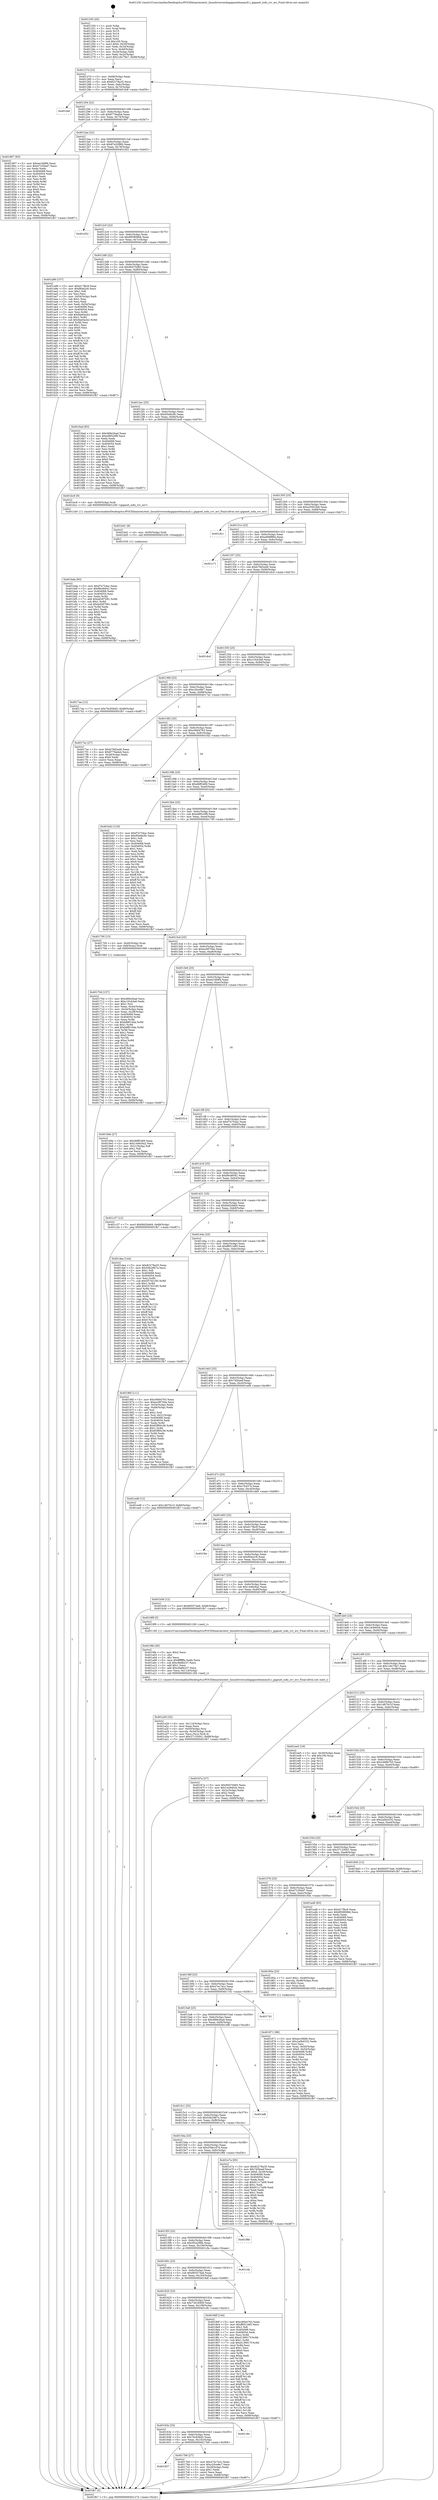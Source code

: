 digraph "0x401250" {
  label = "0x401250 (/mnt/c/Users/mathe/Desktop/tcc/POCII/binaries/extr_linuxdriversisdngigasetdummyll.c_gigaset_isdn_rcv_err_Final-ollvm.out::main(0))"
  labelloc = "t"
  node[shape=record]

  Entry [label="",width=0.3,height=0.3,shape=circle,fillcolor=black,style=filled]
  "0x40127d" [label="{
     0x40127d [23]\l
     | [instrs]\l
     &nbsp;&nbsp;0x40127d \<+3\>: mov -0x68(%rbp),%eax\l
     &nbsp;&nbsp;0x401280 \<+2\>: mov %eax,%ecx\l
     &nbsp;&nbsp;0x401282 \<+6\>: sub $0x82278a35,%ecx\l
     &nbsp;&nbsp;0x401288 \<+3\>: mov %eax,-0x6c(%rbp)\l
     &nbsp;&nbsp;0x40128b \<+3\>: mov %ecx,-0x70(%rbp)\l
     &nbsp;&nbsp;0x40128e \<+6\>: je 0000000000401fa9 \<main+0xd59\>\l
  }"]
  "0x401fa9" [label="{
     0x401fa9\l
  }", style=dashed]
  "0x401294" [label="{
     0x401294 [22]\l
     | [instrs]\l
     &nbsp;&nbsp;0x401294 \<+5\>: jmp 0000000000401299 \<main+0x49\>\l
     &nbsp;&nbsp;0x401299 \<+3\>: mov -0x6c(%rbp),%eax\l
     &nbsp;&nbsp;0x40129c \<+5\>: sub $0x8776ada4,%eax\l
     &nbsp;&nbsp;0x4012a1 \<+3\>: mov %eax,-0x74(%rbp)\l
     &nbsp;&nbsp;0x4012a4 \<+6\>: je 0000000000401807 \<main+0x5b7\>\l
  }"]
  Exit [label="",width=0.3,height=0.3,shape=circle,fillcolor=black,style=filled,peripheries=2]
  "0x401807" [label="{
     0x401807 [83]\l
     | [instrs]\l
     &nbsp;&nbsp;0x401807 \<+5\>: mov $0xee16fdf4,%eax\l
     &nbsp;&nbsp;0x40180c \<+5\>: mov $0x47230ad7,%ecx\l
     &nbsp;&nbsp;0x401811 \<+2\>: xor %edx,%edx\l
     &nbsp;&nbsp;0x401813 \<+7\>: mov 0x404068,%esi\l
     &nbsp;&nbsp;0x40181a \<+7\>: mov 0x404054,%edi\l
     &nbsp;&nbsp;0x401821 \<+3\>: sub $0x1,%edx\l
     &nbsp;&nbsp;0x401824 \<+3\>: mov %esi,%r8d\l
     &nbsp;&nbsp;0x401827 \<+3\>: add %edx,%r8d\l
     &nbsp;&nbsp;0x40182a \<+4\>: imul %r8d,%esi\l
     &nbsp;&nbsp;0x40182e \<+3\>: and $0x1,%esi\l
     &nbsp;&nbsp;0x401831 \<+3\>: cmp $0x0,%esi\l
     &nbsp;&nbsp;0x401834 \<+4\>: sete %r9b\l
     &nbsp;&nbsp;0x401838 \<+3\>: cmp $0xa,%edi\l
     &nbsp;&nbsp;0x40183b \<+4\>: setl %r10b\l
     &nbsp;&nbsp;0x40183f \<+3\>: mov %r9b,%r11b\l
     &nbsp;&nbsp;0x401842 \<+3\>: and %r10b,%r11b\l
     &nbsp;&nbsp;0x401845 \<+3\>: xor %r10b,%r9b\l
     &nbsp;&nbsp;0x401848 \<+3\>: or %r9b,%r11b\l
     &nbsp;&nbsp;0x40184b \<+4\>: test $0x1,%r11b\l
     &nbsp;&nbsp;0x40184f \<+3\>: cmovne %ecx,%eax\l
     &nbsp;&nbsp;0x401852 \<+3\>: mov %eax,-0x68(%rbp)\l
     &nbsp;&nbsp;0x401855 \<+5\>: jmp 0000000000401fb7 \<main+0xd67\>\l
  }"]
  "0x4012aa" [label="{
     0x4012aa [22]\l
     | [instrs]\l
     &nbsp;&nbsp;0x4012aa \<+5\>: jmp 00000000004012af \<main+0x5f\>\l
     &nbsp;&nbsp;0x4012af \<+3\>: mov -0x6c(%rbp),%eax\l
     &nbsp;&nbsp;0x4012b2 \<+5\>: sub $0x87e20980,%eax\l
     &nbsp;&nbsp;0x4012b7 \<+3\>: mov %eax,-0x78(%rbp)\l
     &nbsp;&nbsp;0x4012ba \<+6\>: je 0000000000401d52 \<main+0xb02\>\l
  }"]
  "0x401bda" [label="{
     0x401bda [93]\l
     | [instrs]\l
     &nbsp;&nbsp;0x401bda \<+5\>: mov $0xf7e754ac,%eax\l
     &nbsp;&nbsp;0x401bdf \<+5\>: mov $0xf9cd6041,%ecx\l
     &nbsp;&nbsp;0x401be4 \<+7\>: mov 0x404068,%edx\l
     &nbsp;&nbsp;0x401beb \<+7\>: mov 0x404054,%esi\l
     &nbsp;&nbsp;0x401bf2 \<+3\>: mov %edx,%r8d\l
     &nbsp;&nbsp;0x401bf5 \<+7\>: add $0xbd287081,%r8d\l
     &nbsp;&nbsp;0x401bfc \<+4\>: sub $0x1,%r8d\l
     &nbsp;&nbsp;0x401c00 \<+7\>: sub $0xbd287081,%r8d\l
     &nbsp;&nbsp;0x401c07 \<+4\>: imul %r8d,%edx\l
     &nbsp;&nbsp;0x401c0b \<+3\>: and $0x1,%edx\l
     &nbsp;&nbsp;0x401c0e \<+3\>: cmp $0x0,%edx\l
     &nbsp;&nbsp;0x401c11 \<+4\>: sete %r9b\l
     &nbsp;&nbsp;0x401c15 \<+3\>: cmp $0xa,%esi\l
     &nbsp;&nbsp;0x401c18 \<+4\>: setl %r10b\l
     &nbsp;&nbsp;0x401c1c \<+3\>: mov %r9b,%r11b\l
     &nbsp;&nbsp;0x401c1f \<+3\>: and %r10b,%r11b\l
     &nbsp;&nbsp;0x401c22 \<+3\>: xor %r10b,%r9b\l
     &nbsp;&nbsp;0x401c25 \<+3\>: or %r9b,%r11b\l
     &nbsp;&nbsp;0x401c28 \<+4\>: test $0x1,%r11b\l
     &nbsp;&nbsp;0x401c2c \<+3\>: cmovne %ecx,%eax\l
     &nbsp;&nbsp;0x401c2f \<+3\>: mov %eax,-0x68(%rbp)\l
     &nbsp;&nbsp;0x401c32 \<+5\>: jmp 0000000000401fb7 \<main+0xd67\>\l
  }"]
  "0x401d52" [label="{
     0x401d52\l
  }", style=dashed]
  "0x4012c0" [label="{
     0x4012c0 [22]\l
     | [instrs]\l
     &nbsp;&nbsp;0x4012c0 \<+5\>: jmp 00000000004012c5 \<main+0x75\>\l
     &nbsp;&nbsp;0x4012c5 \<+3\>: mov -0x6c(%rbp),%eax\l
     &nbsp;&nbsp;0x4012c8 \<+5\>: sub $0x895809b6,%eax\l
     &nbsp;&nbsp;0x4012cd \<+3\>: mov %eax,-0x7c(%rbp)\l
     &nbsp;&nbsp;0x4012d0 \<+6\>: je 0000000000401a99 \<main+0x849\>\l
  }"]
  "0x401bd1" [label="{
     0x401bd1 [9]\l
     | [instrs]\l
     &nbsp;&nbsp;0x401bd1 \<+4\>: mov -0x50(%rbp),%rdi\l
     &nbsp;&nbsp;0x401bd5 \<+5\>: call 0000000000401030 \<free@plt\>\l
     | [calls]\l
     &nbsp;&nbsp;0x401030 \{1\} (unknown)\l
  }"]
  "0x401a99" [label="{
     0x401a99 [157]\l
     | [instrs]\l
     &nbsp;&nbsp;0x401a99 \<+5\>: mov $0xd17fbc9,%eax\l
     &nbsp;&nbsp;0x401a9e \<+5\>: mov $0xf64a2c6,%ecx\l
     &nbsp;&nbsp;0x401aa3 \<+2\>: mov $0x1,%dl\l
     &nbsp;&nbsp;0x401aa5 \<+2\>: xor %esi,%esi\l
     &nbsp;&nbsp;0x401aa7 \<+3\>: mov -0x54(%rbp),%edi\l
     &nbsp;&nbsp;0x401aaa \<+3\>: sub $0x1,%esi\l
     &nbsp;&nbsp;0x401aad \<+2\>: sub %esi,%edi\l
     &nbsp;&nbsp;0x401aaf \<+3\>: mov %edi,-0x54(%rbp)\l
     &nbsp;&nbsp;0x401ab2 \<+7\>: mov 0x404068,%esi\l
     &nbsp;&nbsp;0x401ab9 \<+7\>: mov 0x404054,%edi\l
     &nbsp;&nbsp;0x401ac0 \<+3\>: mov %esi,%r8d\l
     &nbsp;&nbsp;0x401ac3 \<+7\>: add $0x9ae0acb2,%r8d\l
     &nbsp;&nbsp;0x401aca \<+4\>: sub $0x1,%r8d\l
     &nbsp;&nbsp;0x401ace \<+7\>: sub $0x9ae0acb2,%r8d\l
     &nbsp;&nbsp;0x401ad5 \<+4\>: imul %r8d,%esi\l
     &nbsp;&nbsp;0x401ad9 \<+3\>: and $0x1,%esi\l
     &nbsp;&nbsp;0x401adc \<+3\>: cmp $0x0,%esi\l
     &nbsp;&nbsp;0x401adf \<+4\>: sete %r9b\l
     &nbsp;&nbsp;0x401ae3 \<+3\>: cmp $0xa,%edi\l
     &nbsp;&nbsp;0x401ae6 \<+4\>: setl %r10b\l
     &nbsp;&nbsp;0x401aea \<+3\>: mov %r9b,%r11b\l
     &nbsp;&nbsp;0x401aed \<+4\>: xor $0xff,%r11b\l
     &nbsp;&nbsp;0x401af1 \<+3\>: mov %r10b,%bl\l
     &nbsp;&nbsp;0x401af4 \<+3\>: xor $0xff,%bl\l
     &nbsp;&nbsp;0x401af7 \<+3\>: xor $0x1,%dl\l
     &nbsp;&nbsp;0x401afa \<+3\>: mov %r11b,%r14b\l
     &nbsp;&nbsp;0x401afd \<+4\>: and $0xff,%r14b\l
     &nbsp;&nbsp;0x401b01 \<+3\>: and %dl,%r9b\l
     &nbsp;&nbsp;0x401b04 \<+3\>: mov %bl,%r15b\l
     &nbsp;&nbsp;0x401b07 \<+4\>: and $0xff,%r15b\l
     &nbsp;&nbsp;0x401b0b \<+3\>: and %dl,%r10b\l
     &nbsp;&nbsp;0x401b0e \<+3\>: or %r9b,%r14b\l
     &nbsp;&nbsp;0x401b11 \<+3\>: or %r10b,%r15b\l
     &nbsp;&nbsp;0x401b14 \<+3\>: xor %r15b,%r14b\l
     &nbsp;&nbsp;0x401b17 \<+3\>: or %bl,%r11b\l
     &nbsp;&nbsp;0x401b1a \<+4\>: xor $0xff,%r11b\l
     &nbsp;&nbsp;0x401b1e \<+3\>: or $0x1,%dl\l
     &nbsp;&nbsp;0x401b21 \<+3\>: and %dl,%r11b\l
     &nbsp;&nbsp;0x401b24 \<+3\>: or %r11b,%r14b\l
     &nbsp;&nbsp;0x401b27 \<+4\>: test $0x1,%r14b\l
     &nbsp;&nbsp;0x401b2b \<+3\>: cmovne %ecx,%eax\l
     &nbsp;&nbsp;0x401b2e \<+3\>: mov %eax,-0x68(%rbp)\l
     &nbsp;&nbsp;0x401b31 \<+5\>: jmp 0000000000401fb7 \<main+0xd67\>\l
  }"]
  "0x4012d6" [label="{
     0x4012d6 [22]\l
     | [instrs]\l
     &nbsp;&nbsp;0x4012d6 \<+5\>: jmp 00000000004012db \<main+0x8b\>\l
     &nbsp;&nbsp;0x4012db \<+3\>: mov -0x6c(%rbp),%eax\l
     &nbsp;&nbsp;0x4012de \<+5\>: sub $0x90d70d83,%eax\l
     &nbsp;&nbsp;0x4012e3 \<+3\>: mov %eax,-0x80(%rbp)\l
     &nbsp;&nbsp;0x4012e6 \<+6\>: je 00000000004016ad \<main+0x45d\>\l
  }"]
  "0x401a26" [label="{
     0x401a26 [32]\l
     | [instrs]\l
     &nbsp;&nbsp;0x401a26 \<+6\>: mov -0x114(%rbp),%ecx\l
     &nbsp;&nbsp;0x401a2c \<+3\>: imul %eax,%ecx\l
     &nbsp;&nbsp;0x401a2f \<+4\>: mov -0x50(%rbp),%rsi\l
     &nbsp;&nbsp;0x401a33 \<+4\>: movslq -0x54(%rbp),%rdi\l
     &nbsp;&nbsp;0x401a37 \<+3\>: mov %ecx,(%rsi,%rdi,4)\l
     &nbsp;&nbsp;0x401a3a \<+7\>: movl $0x37133001,-0x68(%rbp)\l
     &nbsp;&nbsp;0x401a41 \<+5\>: jmp 0000000000401fb7 \<main+0xd67\>\l
  }"]
  "0x4016ad" [label="{
     0x4016ad [83]\l
     | [instrs]\l
     &nbsp;&nbsp;0x4016ad \<+5\>: mov $0x489e2bad,%eax\l
     &nbsp;&nbsp;0x4016b2 \<+5\>: mov $0xe985c0f8,%ecx\l
     &nbsp;&nbsp;0x4016b7 \<+2\>: xor %edx,%edx\l
     &nbsp;&nbsp;0x4016b9 \<+7\>: mov 0x404068,%esi\l
     &nbsp;&nbsp;0x4016c0 \<+7\>: mov 0x404054,%edi\l
     &nbsp;&nbsp;0x4016c7 \<+3\>: sub $0x1,%edx\l
     &nbsp;&nbsp;0x4016ca \<+3\>: mov %esi,%r8d\l
     &nbsp;&nbsp;0x4016cd \<+3\>: add %edx,%r8d\l
     &nbsp;&nbsp;0x4016d0 \<+4\>: imul %r8d,%esi\l
     &nbsp;&nbsp;0x4016d4 \<+3\>: and $0x1,%esi\l
     &nbsp;&nbsp;0x4016d7 \<+3\>: cmp $0x0,%esi\l
     &nbsp;&nbsp;0x4016da \<+4\>: sete %r9b\l
     &nbsp;&nbsp;0x4016de \<+3\>: cmp $0xa,%edi\l
     &nbsp;&nbsp;0x4016e1 \<+4\>: setl %r10b\l
     &nbsp;&nbsp;0x4016e5 \<+3\>: mov %r9b,%r11b\l
     &nbsp;&nbsp;0x4016e8 \<+3\>: and %r10b,%r11b\l
     &nbsp;&nbsp;0x4016eb \<+3\>: xor %r10b,%r9b\l
     &nbsp;&nbsp;0x4016ee \<+3\>: or %r9b,%r11b\l
     &nbsp;&nbsp;0x4016f1 \<+4\>: test $0x1,%r11b\l
     &nbsp;&nbsp;0x4016f5 \<+3\>: cmovne %ecx,%eax\l
     &nbsp;&nbsp;0x4016f8 \<+3\>: mov %eax,-0x68(%rbp)\l
     &nbsp;&nbsp;0x4016fb \<+5\>: jmp 0000000000401fb7 \<main+0xd67\>\l
  }"]
  "0x4012ec" [label="{
     0x4012ec [25]\l
     | [instrs]\l
     &nbsp;&nbsp;0x4012ec \<+5\>: jmp 00000000004012f1 \<main+0xa1\>\l
     &nbsp;&nbsp;0x4012f1 \<+3\>: mov -0x6c(%rbp),%eax\l
     &nbsp;&nbsp;0x4012f4 \<+5\>: sub $0x95e9a3fc,%eax\l
     &nbsp;&nbsp;0x4012f9 \<+6\>: mov %eax,-0x84(%rbp)\l
     &nbsp;&nbsp;0x4012ff \<+6\>: je 0000000000401bc8 \<main+0x978\>\l
  }"]
  "0x4019fe" [label="{
     0x4019fe [40]\l
     | [instrs]\l
     &nbsp;&nbsp;0x4019fe \<+5\>: mov $0x2,%ecx\l
     &nbsp;&nbsp;0x401a03 \<+1\>: cltd\l
     &nbsp;&nbsp;0x401a04 \<+2\>: idiv %ecx\l
     &nbsp;&nbsp;0x401a06 \<+6\>: imul $0xfffffffe,%edx,%ecx\l
     &nbsp;&nbsp;0x401a0c \<+6\>: sub $0xc9a6b237,%ecx\l
     &nbsp;&nbsp;0x401a12 \<+3\>: add $0x1,%ecx\l
     &nbsp;&nbsp;0x401a15 \<+6\>: add $0xc9a6b237,%ecx\l
     &nbsp;&nbsp;0x401a1b \<+6\>: mov %ecx,-0x114(%rbp)\l
     &nbsp;&nbsp;0x401a21 \<+5\>: call 0000000000401160 \<next_i\>\l
     | [calls]\l
     &nbsp;&nbsp;0x401160 \{1\} (/mnt/c/Users/mathe/Desktop/tcc/POCII/binaries/extr_linuxdriversisdngigasetdummyll.c_gigaset_isdn_rcv_err_Final-ollvm.out::next_i)\l
  }"]
  "0x401bc8" [label="{
     0x401bc8 [9]\l
     | [instrs]\l
     &nbsp;&nbsp;0x401bc8 \<+4\>: mov -0x50(%rbp),%rdi\l
     &nbsp;&nbsp;0x401bcc \<+5\>: call 0000000000401240 \<gigaset_isdn_rcv_err\>\l
     | [calls]\l
     &nbsp;&nbsp;0x401240 \{1\} (/mnt/c/Users/mathe/Desktop/tcc/POCII/binaries/extr_linuxdriversisdngigasetdummyll.c_gigaset_isdn_rcv_err_Final-ollvm.out::gigaset_isdn_rcv_err)\l
  }"]
  "0x401305" [label="{
     0x401305 [25]\l
     | [instrs]\l
     &nbsp;&nbsp;0x401305 \<+5\>: jmp 000000000040130a \<main+0xba\>\l
     &nbsp;&nbsp;0x40130a \<+3\>: mov -0x6c(%rbp),%eax\l
     &nbsp;&nbsp;0x40130d \<+5\>: sub $0xa20922b6,%eax\l
     &nbsp;&nbsp;0x401312 \<+6\>: mov %eax,-0x88(%rbp)\l
     &nbsp;&nbsp;0x401318 \<+6\>: je 0000000000401dc1 \<main+0xb71\>\l
  }"]
  "0x401871" [label="{
     0x401871 [98]\l
     | [instrs]\l
     &nbsp;&nbsp;0x401871 \<+5\>: mov $0xee16fdf4,%ecx\l
     &nbsp;&nbsp;0x401876 \<+5\>: mov $0x2a0b4332,%edx\l
     &nbsp;&nbsp;0x40187b \<+2\>: xor %esi,%esi\l
     &nbsp;&nbsp;0x40187d \<+4\>: mov %rax,-0x50(%rbp)\l
     &nbsp;&nbsp;0x401881 \<+7\>: movl $0x0,-0x54(%rbp)\l
     &nbsp;&nbsp;0x401888 \<+8\>: mov 0x404068,%r8d\l
     &nbsp;&nbsp;0x401890 \<+8\>: mov 0x404054,%r9d\l
     &nbsp;&nbsp;0x401898 \<+3\>: sub $0x1,%esi\l
     &nbsp;&nbsp;0x40189b \<+3\>: mov %r8d,%r10d\l
     &nbsp;&nbsp;0x40189e \<+3\>: add %esi,%r10d\l
     &nbsp;&nbsp;0x4018a1 \<+4\>: imul %r10d,%r8d\l
     &nbsp;&nbsp;0x4018a5 \<+4\>: and $0x1,%r8d\l
     &nbsp;&nbsp;0x4018a9 \<+4\>: cmp $0x0,%r8d\l
     &nbsp;&nbsp;0x4018ad \<+4\>: sete %r11b\l
     &nbsp;&nbsp;0x4018b1 \<+4\>: cmp $0xa,%r9d\l
     &nbsp;&nbsp;0x4018b5 \<+3\>: setl %bl\l
     &nbsp;&nbsp;0x4018b8 \<+3\>: mov %r11b,%r14b\l
     &nbsp;&nbsp;0x4018bb \<+3\>: and %bl,%r14b\l
     &nbsp;&nbsp;0x4018be \<+3\>: xor %bl,%r11b\l
     &nbsp;&nbsp;0x4018c1 \<+3\>: or %r11b,%r14b\l
     &nbsp;&nbsp;0x4018c4 \<+4\>: test $0x1,%r14b\l
     &nbsp;&nbsp;0x4018c8 \<+3\>: cmovne %edx,%ecx\l
     &nbsp;&nbsp;0x4018cb \<+3\>: mov %ecx,-0x68(%rbp)\l
     &nbsp;&nbsp;0x4018ce \<+5\>: jmp 0000000000401fb7 \<main+0xd67\>\l
  }"]
  "0x401dc1" [label="{
     0x401dc1\l
  }", style=dashed]
  "0x40131e" [label="{
     0x40131e [25]\l
     | [instrs]\l
     &nbsp;&nbsp;0x40131e \<+5\>: jmp 0000000000401323 \<main+0xd3\>\l
     &nbsp;&nbsp;0x401323 \<+3\>: mov -0x6c(%rbp),%eax\l
     &nbsp;&nbsp;0x401326 \<+5\>: sub $0xa668f86e,%eax\l
     &nbsp;&nbsp;0x40132b \<+6\>: mov %eax,-0x8c(%rbp)\l
     &nbsp;&nbsp;0x401331 \<+6\>: je 0000000000401c71 \<main+0xa21\>\l
  }"]
  "0x401657" [label="{
     0x401657\l
  }", style=dashed]
  "0x401c71" [label="{
     0x401c71\l
  }", style=dashed]
  "0x401337" [label="{
     0x401337 [25]\l
     | [instrs]\l
     &nbsp;&nbsp;0x401337 \<+5\>: jmp 000000000040133c \<main+0xec\>\l
     &nbsp;&nbsp;0x40133c \<+3\>: mov -0x6c(%rbp),%eax\l
     &nbsp;&nbsp;0x40133f \<+5\>: sub $0xb78d2a46,%eax\l
     &nbsp;&nbsp;0x401344 \<+6\>: mov %eax,-0x90(%rbp)\l
     &nbsp;&nbsp;0x40134a \<+6\>: je 0000000000401dcd \<main+0xb7d\>\l
  }"]
  "0x4017b6" [label="{
     0x4017b6 [27]\l
     | [instrs]\l
     &nbsp;&nbsp;0x4017b6 \<+5\>: mov $0x47ec7ecc,%eax\l
     &nbsp;&nbsp;0x4017bb \<+5\>: mov $0xc20ce8e7,%ecx\l
     &nbsp;&nbsp;0x4017c0 \<+3\>: mov -0x28(%rbp),%edx\l
     &nbsp;&nbsp;0x4017c3 \<+3\>: cmp $0x1,%edx\l
     &nbsp;&nbsp;0x4017c6 \<+3\>: cmovl %ecx,%eax\l
     &nbsp;&nbsp;0x4017c9 \<+3\>: mov %eax,-0x68(%rbp)\l
     &nbsp;&nbsp;0x4017cc \<+5\>: jmp 0000000000401fb7 \<main+0xd67\>\l
  }"]
  "0x401dcd" [label="{
     0x401dcd\l
  }", style=dashed]
  "0x401350" [label="{
     0x401350 [25]\l
     | [instrs]\l
     &nbsp;&nbsp;0x401350 \<+5\>: jmp 0000000000401355 \<main+0x105\>\l
     &nbsp;&nbsp;0x401355 \<+3\>: mov -0x6c(%rbp),%eax\l
     &nbsp;&nbsp;0x401358 \<+5\>: sub $0xc10cb3a6,%eax\l
     &nbsp;&nbsp;0x40135d \<+6\>: mov %eax,-0x94(%rbp)\l
     &nbsp;&nbsp;0x401363 \<+6\>: je 00000000004017aa \<main+0x55a\>\l
  }"]
  "0x40163e" [label="{
     0x40163e [25]\l
     | [instrs]\l
     &nbsp;&nbsp;0x40163e \<+5\>: jmp 0000000000401643 \<main+0x3f3\>\l
     &nbsp;&nbsp;0x401643 \<+3\>: mov -0x6c(%rbp),%eax\l
     &nbsp;&nbsp;0x401646 \<+5\>: sub $0x76c836d2,%eax\l
     &nbsp;&nbsp;0x40164b \<+6\>: mov %eax,-0x10c(%rbp)\l
     &nbsp;&nbsp;0x401651 \<+6\>: je 00000000004017b6 \<main+0x566\>\l
  }"]
  "0x4017aa" [label="{
     0x4017aa [12]\l
     | [instrs]\l
     &nbsp;&nbsp;0x4017aa \<+7\>: movl $0x76c836d2,-0x68(%rbp)\l
     &nbsp;&nbsp;0x4017b1 \<+5\>: jmp 0000000000401fb7 \<main+0xd67\>\l
  }"]
  "0x401369" [label="{
     0x401369 [25]\l
     | [instrs]\l
     &nbsp;&nbsp;0x401369 \<+5\>: jmp 000000000040136e \<main+0x11e\>\l
     &nbsp;&nbsp;0x40136e \<+3\>: mov -0x6c(%rbp),%eax\l
     &nbsp;&nbsp;0x401371 \<+5\>: sub $0xc20ce8e7,%eax\l
     &nbsp;&nbsp;0x401376 \<+6\>: mov %eax,-0x98(%rbp)\l
     &nbsp;&nbsp;0x40137c \<+6\>: je 00000000004017ec \<main+0x59c\>\l
  }"]
  "0x401c8c" [label="{
     0x401c8c\l
  }", style=dashed]
  "0x4017ec" [label="{
     0x4017ec [27]\l
     | [instrs]\l
     &nbsp;&nbsp;0x4017ec \<+5\>: mov $0xb78d2a46,%eax\l
     &nbsp;&nbsp;0x4017f1 \<+5\>: mov $0x8776ada4,%ecx\l
     &nbsp;&nbsp;0x4017f6 \<+3\>: mov -0x28(%rbp),%edx\l
     &nbsp;&nbsp;0x4017f9 \<+3\>: cmp $0x0,%edx\l
     &nbsp;&nbsp;0x4017fc \<+3\>: cmove %ecx,%eax\l
     &nbsp;&nbsp;0x4017ff \<+3\>: mov %eax,-0x68(%rbp)\l
     &nbsp;&nbsp;0x401802 \<+5\>: jmp 0000000000401fb7 \<main+0xd67\>\l
  }"]
  "0x401382" [label="{
     0x401382 [25]\l
     | [instrs]\l
     &nbsp;&nbsp;0x401382 \<+5\>: jmp 0000000000401387 \<main+0x137\>\l
     &nbsp;&nbsp;0x401387 \<+3\>: mov -0x6c(%rbp),%eax\l
     &nbsp;&nbsp;0x40138a \<+5\>: sub $0xc90b4763,%eax\l
     &nbsp;&nbsp;0x40138f \<+6\>: mov %eax,-0x9c(%rbp)\l
     &nbsp;&nbsp;0x401395 \<+6\>: je 0000000000401f42 \<main+0xcf2\>\l
  }"]
  "0x401625" [label="{
     0x401625 [25]\l
     | [instrs]\l
     &nbsp;&nbsp;0x401625 \<+5\>: jmp 000000000040162a \<main+0x3da\>\l
     &nbsp;&nbsp;0x40162a \<+3\>: mov -0x6c(%rbp),%eax\l
     &nbsp;&nbsp;0x40162d \<+5\>: sub $0x73d18409,%eax\l
     &nbsp;&nbsp;0x401632 \<+6\>: mov %eax,-0x108(%rbp)\l
     &nbsp;&nbsp;0x401638 \<+6\>: je 0000000000401c8c \<main+0xa3c\>\l
  }"]
  "0x401f42" [label="{
     0x401f42\l
  }", style=dashed]
  "0x40139b" [label="{
     0x40139b [25]\l
     | [instrs]\l
     &nbsp;&nbsp;0x40139b \<+5\>: jmp 00000000004013a0 \<main+0x150\>\l
     &nbsp;&nbsp;0x4013a0 \<+3\>: mov -0x6c(%rbp),%eax\l
     &nbsp;&nbsp;0x4013a3 \<+5\>: sub $0xd6ff2468,%eax\l
     &nbsp;&nbsp;0x4013a8 \<+6\>: mov %eax,-0xa0(%rbp)\l
     &nbsp;&nbsp;0x4013ae \<+6\>: je 0000000000401b42 \<main+0x8f2\>\l
  }"]
  "0x4018df" [label="{
     0x4018df [144]\l
     | [instrs]\l
     &nbsp;&nbsp;0x4018df \<+5\>: mov $0xc90b4763,%eax\l
     &nbsp;&nbsp;0x4018e4 \<+5\>: mov $0xff051485,%ecx\l
     &nbsp;&nbsp;0x4018e9 \<+2\>: mov $0x1,%dl\l
     &nbsp;&nbsp;0x4018eb \<+7\>: mov 0x404068,%esi\l
     &nbsp;&nbsp;0x4018f2 \<+7\>: mov 0x404054,%edi\l
     &nbsp;&nbsp;0x4018f9 \<+3\>: mov %esi,%r8d\l
     &nbsp;&nbsp;0x4018fc \<+7\>: add $0xd139917f,%r8d\l
     &nbsp;&nbsp;0x401903 \<+4\>: sub $0x1,%r8d\l
     &nbsp;&nbsp;0x401907 \<+7\>: sub $0xd139917f,%r8d\l
     &nbsp;&nbsp;0x40190e \<+4\>: imul %r8d,%esi\l
     &nbsp;&nbsp;0x401912 \<+3\>: and $0x1,%esi\l
     &nbsp;&nbsp;0x401915 \<+3\>: cmp $0x0,%esi\l
     &nbsp;&nbsp;0x401918 \<+4\>: sete %r9b\l
     &nbsp;&nbsp;0x40191c \<+3\>: cmp $0xa,%edi\l
     &nbsp;&nbsp;0x40191f \<+4\>: setl %r10b\l
     &nbsp;&nbsp;0x401923 \<+3\>: mov %r9b,%r11b\l
     &nbsp;&nbsp;0x401926 \<+4\>: xor $0xff,%r11b\l
     &nbsp;&nbsp;0x40192a \<+3\>: mov %r10b,%bl\l
     &nbsp;&nbsp;0x40192d \<+3\>: xor $0xff,%bl\l
     &nbsp;&nbsp;0x401930 \<+3\>: xor $0x1,%dl\l
     &nbsp;&nbsp;0x401933 \<+3\>: mov %r11b,%r14b\l
     &nbsp;&nbsp;0x401936 \<+4\>: and $0xff,%r14b\l
     &nbsp;&nbsp;0x40193a \<+3\>: and %dl,%r9b\l
     &nbsp;&nbsp;0x40193d \<+3\>: mov %bl,%r15b\l
     &nbsp;&nbsp;0x401940 \<+4\>: and $0xff,%r15b\l
     &nbsp;&nbsp;0x401944 \<+3\>: and %dl,%r10b\l
     &nbsp;&nbsp;0x401947 \<+3\>: or %r9b,%r14b\l
     &nbsp;&nbsp;0x40194a \<+3\>: or %r10b,%r15b\l
     &nbsp;&nbsp;0x40194d \<+3\>: xor %r15b,%r14b\l
     &nbsp;&nbsp;0x401950 \<+3\>: or %bl,%r11b\l
     &nbsp;&nbsp;0x401953 \<+4\>: xor $0xff,%r11b\l
     &nbsp;&nbsp;0x401957 \<+3\>: or $0x1,%dl\l
     &nbsp;&nbsp;0x40195a \<+3\>: and %dl,%r11b\l
     &nbsp;&nbsp;0x40195d \<+3\>: or %r11b,%r14b\l
     &nbsp;&nbsp;0x401960 \<+4\>: test $0x1,%r14b\l
     &nbsp;&nbsp;0x401964 \<+3\>: cmovne %ecx,%eax\l
     &nbsp;&nbsp;0x401967 \<+3\>: mov %eax,-0x68(%rbp)\l
     &nbsp;&nbsp;0x40196a \<+5\>: jmp 0000000000401fb7 \<main+0xd67\>\l
  }"]
  "0x401b42" [label="{
     0x401b42 [134]\l
     | [instrs]\l
     &nbsp;&nbsp;0x401b42 \<+5\>: mov $0xf7e754ac,%eax\l
     &nbsp;&nbsp;0x401b47 \<+5\>: mov $0x95e9a3fc,%ecx\l
     &nbsp;&nbsp;0x401b4c \<+2\>: mov $0x1,%dl\l
     &nbsp;&nbsp;0x401b4e \<+2\>: xor %esi,%esi\l
     &nbsp;&nbsp;0x401b50 \<+7\>: mov 0x404068,%edi\l
     &nbsp;&nbsp;0x401b57 \<+8\>: mov 0x404054,%r8d\l
     &nbsp;&nbsp;0x401b5f \<+3\>: sub $0x1,%esi\l
     &nbsp;&nbsp;0x401b62 \<+3\>: mov %edi,%r9d\l
     &nbsp;&nbsp;0x401b65 \<+3\>: add %esi,%r9d\l
     &nbsp;&nbsp;0x401b68 \<+4\>: imul %r9d,%edi\l
     &nbsp;&nbsp;0x401b6c \<+3\>: and $0x1,%edi\l
     &nbsp;&nbsp;0x401b6f \<+3\>: cmp $0x0,%edi\l
     &nbsp;&nbsp;0x401b72 \<+4\>: sete %r10b\l
     &nbsp;&nbsp;0x401b76 \<+4\>: cmp $0xa,%r8d\l
     &nbsp;&nbsp;0x401b7a \<+4\>: setl %r11b\l
     &nbsp;&nbsp;0x401b7e \<+3\>: mov %r10b,%bl\l
     &nbsp;&nbsp;0x401b81 \<+3\>: xor $0xff,%bl\l
     &nbsp;&nbsp;0x401b84 \<+3\>: mov %r11b,%r14b\l
     &nbsp;&nbsp;0x401b87 \<+4\>: xor $0xff,%r14b\l
     &nbsp;&nbsp;0x401b8b \<+3\>: xor $0x0,%dl\l
     &nbsp;&nbsp;0x401b8e \<+3\>: mov %bl,%r15b\l
     &nbsp;&nbsp;0x401b91 \<+4\>: and $0x0,%r15b\l
     &nbsp;&nbsp;0x401b95 \<+3\>: and %dl,%r10b\l
     &nbsp;&nbsp;0x401b98 \<+3\>: mov %r14b,%r12b\l
     &nbsp;&nbsp;0x401b9b \<+4\>: and $0x0,%r12b\l
     &nbsp;&nbsp;0x401b9f \<+3\>: and %dl,%r11b\l
     &nbsp;&nbsp;0x401ba2 \<+3\>: or %r10b,%r15b\l
     &nbsp;&nbsp;0x401ba5 \<+3\>: or %r11b,%r12b\l
     &nbsp;&nbsp;0x401ba8 \<+3\>: xor %r12b,%r15b\l
     &nbsp;&nbsp;0x401bab \<+3\>: or %r14b,%bl\l
     &nbsp;&nbsp;0x401bae \<+3\>: xor $0xff,%bl\l
     &nbsp;&nbsp;0x401bb1 \<+3\>: or $0x0,%dl\l
     &nbsp;&nbsp;0x401bb4 \<+2\>: and %dl,%bl\l
     &nbsp;&nbsp;0x401bb6 \<+3\>: or %bl,%r15b\l
     &nbsp;&nbsp;0x401bb9 \<+4\>: test $0x1,%r15b\l
     &nbsp;&nbsp;0x401bbd \<+3\>: cmovne %ecx,%eax\l
     &nbsp;&nbsp;0x401bc0 \<+3\>: mov %eax,-0x68(%rbp)\l
     &nbsp;&nbsp;0x401bc3 \<+5\>: jmp 0000000000401fb7 \<main+0xd67\>\l
  }"]
  "0x4013b4" [label="{
     0x4013b4 [25]\l
     | [instrs]\l
     &nbsp;&nbsp;0x4013b4 \<+5\>: jmp 00000000004013b9 \<main+0x169\>\l
     &nbsp;&nbsp;0x4013b9 \<+3\>: mov -0x6c(%rbp),%eax\l
     &nbsp;&nbsp;0x4013bc \<+5\>: sub $0xe985c0f8,%eax\l
     &nbsp;&nbsp;0x4013c1 \<+6\>: mov %eax,-0xa4(%rbp)\l
     &nbsp;&nbsp;0x4013c7 \<+6\>: je 0000000000401700 \<main+0x4b0\>\l
  }"]
  "0x40160c" [label="{
     0x40160c [25]\l
     | [instrs]\l
     &nbsp;&nbsp;0x40160c \<+5\>: jmp 0000000000401611 \<main+0x3c1\>\l
     &nbsp;&nbsp;0x401611 \<+3\>: mov -0x6c(%rbp),%eax\l
     &nbsp;&nbsp;0x401614 \<+5\>: sub $0x665574a6,%eax\l
     &nbsp;&nbsp;0x401619 \<+6\>: mov %eax,-0x104(%rbp)\l
     &nbsp;&nbsp;0x40161f \<+6\>: je 00000000004018df \<main+0x68f\>\l
  }"]
  "0x401700" [label="{
     0x401700 [13]\l
     | [instrs]\l
     &nbsp;&nbsp;0x401700 \<+4\>: mov -0x40(%rbp),%rax\l
     &nbsp;&nbsp;0x401704 \<+4\>: mov 0x8(%rax),%rdi\l
     &nbsp;&nbsp;0x401708 \<+5\>: call 0000000000401060 \<atoi@plt\>\l
     | [calls]\l
     &nbsp;&nbsp;0x401060 \{1\} (unknown)\l
  }"]
  "0x4013cd" [label="{
     0x4013cd [25]\l
     | [instrs]\l
     &nbsp;&nbsp;0x4013cd \<+5\>: jmp 00000000004013d2 \<main+0x182\>\l
     &nbsp;&nbsp;0x4013d2 \<+3\>: mov -0x6c(%rbp),%eax\l
     &nbsp;&nbsp;0x4013d5 \<+5\>: sub $0xec08704e,%eax\l
     &nbsp;&nbsp;0x4013da \<+6\>: mov %eax,-0xa8(%rbp)\l
     &nbsp;&nbsp;0x4013e0 \<+6\>: je 00000000004019de \<main+0x78e\>\l
  }"]
  "0x401cfa" [label="{
     0x401cfa\l
  }", style=dashed]
  "0x4019de" [label="{
     0x4019de [27]\l
     | [instrs]\l
     &nbsp;&nbsp;0x4019de \<+5\>: mov $0xd6ff2468,%eax\l
     &nbsp;&nbsp;0x4019e3 \<+5\>: mov $0x1446c6a2,%ecx\l
     &nbsp;&nbsp;0x4019e8 \<+3\>: mov -0x21(%rbp),%dl\l
     &nbsp;&nbsp;0x4019eb \<+3\>: test $0x1,%dl\l
     &nbsp;&nbsp;0x4019ee \<+3\>: cmovne %ecx,%eax\l
     &nbsp;&nbsp;0x4019f1 \<+3\>: mov %eax,-0x68(%rbp)\l
     &nbsp;&nbsp;0x4019f4 \<+5\>: jmp 0000000000401fb7 \<main+0xd67\>\l
  }"]
  "0x4013e6" [label="{
     0x4013e6 [25]\l
     | [instrs]\l
     &nbsp;&nbsp;0x4013e6 \<+5\>: jmp 00000000004013eb \<main+0x19b\>\l
     &nbsp;&nbsp;0x4013eb \<+3\>: mov -0x6c(%rbp),%eax\l
     &nbsp;&nbsp;0x4013ee \<+5\>: sub $0xee16fdf4,%eax\l
     &nbsp;&nbsp;0x4013f3 \<+6\>: mov %eax,-0xac(%rbp)\l
     &nbsp;&nbsp;0x4013f9 \<+6\>: je 0000000000401f14 \<main+0xcc4\>\l
  }"]
  "0x4015f3" [label="{
     0x4015f3 [25]\l
     | [instrs]\l
     &nbsp;&nbsp;0x4015f3 \<+5\>: jmp 00000000004015f8 \<main+0x3a8\>\l
     &nbsp;&nbsp;0x4015f8 \<+3\>: mov -0x6c(%rbp),%eax\l
     &nbsp;&nbsp;0x4015fb \<+5\>: sub $0x5f2a288b,%eax\l
     &nbsp;&nbsp;0x401600 \<+6\>: mov %eax,-0x100(%rbp)\l
     &nbsp;&nbsp;0x401606 \<+6\>: je 0000000000401cfa \<main+0xaaa\>\l
  }"]
  "0x401f14" [label="{
     0x401f14\l
  }", style=dashed]
  "0x4013ff" [label="{
     0x4013ff [25]\l
     | [instrs]\l
     &nbsp;&nbsp;0x4013ff \<+5\>: jmp 0000000000401404 \<main+0x1b4\>\l
     &nbsp;&nbsp;0x401404 \<+3\>: mov -0x6c(%rbp),%eax\l
     &nbsp;&nbsp;0x401407 \<+5\>: sub $0xf7e754ac,%eax\l
     &nbsp;&nbsp;0x40140c \<+6\>: mov %eax,-0xb0(%rbp)\l
     &nbsp;&nbsp;0x401412 \<+6\>: je 0000000000401f6d \<main+0xd1d\>\l
  }"]
  "0x401f8b" [label="{
     0x401f8b\l
  }", style=dashed]
  "0x401f6d" [label="{
     0x401f6d\l
  }", style=dashed]
  "0x401418" [label="{
     0x401418 [25]\l
     | [instrs]\l
     &nbsp;&nbsp;0x401418 \<+5\>: jmp 000000000040141d \<main+0x1cd\>\l
     &nbsp;&nbsp;0x40141d \<+3\>: mov -0x6c(%rbp),%eax\l
     &nbsp;&nbsp;0x401420 \<+5\>: sub $0xf9cd6041,%eax\l
     &nbsp;&nbsp;0x401425 \<+6\>: mov %eax,-0xb4(%rbp)\l
     &nbsp;&nbsp;0x40142b \<+6\>: je 0000000000401c37 \<main+0x9e7\>\l
  }"]
  "0x4015da" [label="{
     0x4015da [25]\l
     | [instrs]\l
     &nbsp;&nbsp;0x4015da \<+5\>: jmp 00000000004015df \<main+0x38f\>\l
     &nbsp;&nbsp;0x4015df \<+3\>: mov -0x6c(%rbp),%eax\l
     &nbsp;&nbsp;0x4015e2 \<+5\>: sub $0x558e1d7d,%eax\l
     &nbsp;&nbsp;0x4015e7 \<+6\>: mov %eax,-0xfc(%rbp)\l
     &nbsp;&nbsp;0x4015ed \<+6\>: je 0000000000401f8b \<main+0xd3b\>\l
  }"]
  "0x401c37" [label="{
     0x401c37 [12]\l
     | [instrs]\l
     &nbsp;&nbsp;0x401c37 \<+7\>: movl $0xfdd2ddd4,-0x68(%rbp)\l
     &nbsp;&nbsp;0x401c3e \<+5\>: jmp 0000000000401fb7 \<main+0xd67\>\l
  }"]
  "0x401431" [label="{
     0x401431 [25]\l
     | [instrs]\l
     &nbsp;&nbsp;0x401431 \<+5\>: jmp 0000000000401436 \<main+0x1e6\>\l
     &nbsp;&nbsp;0x401436 \<+3\>: mov -0x6c(%rbp),%eax\l
     &nbsp;&nbsp;0x401439 \<+5\>: sub $0xfdd2ddd4,%eax\l
     &nbsp;&nbsp;0x40143e \<+6\>: mov %eax,-0xb8(%rbp)\l
     &nbsp;&nbsp;0x401444 \<+6\>: je 0000000000401dea \<main+0xb9a\>\l
  }"]
  "0x401e7a" [label="{
     0x401e7a [95]\l
     | [instrs]\l
     &nbsp;&nbsp;0x401e7a \<+5\>: mov $0x82278a35,%eax\l
     &nbsp;&nbsp;0x401e7f \<+5\>: mov $0x745baef,%ecx\l
     &nbsp;&nbsp;0x401e84 \<+7\>: movl $0x0,-0x30(%rbp)\l
     &nbsp;&nbsp;0x401e8b \<+7\>: mov 0x404068,%edx\l
     &nbsp;&nbsp;0x401e92 \<+7\>: mov 0x404054,%esi\l
     &nbsp;&nbsp;0x401e99 \<+2\>: mov %edx,%edi\l
     &nbsp;&nbsp;0x401e9b \<+6\>: sub $0x91117a09,%edi\l
     &nbsp;&nbsp;0x401ea1 \<+3\>: sub $0x1,%edi\l
     &nbsp;&nbsp;0x401ea4 \<+6\>: add $0x91117a09,%edi\l
     &nbsp;&nbsp;0x401eaa \<+3\>: imul %edi,%edx\l
     &nbsp;&nbsp;0x401ead \<+3\>: and $0x1,%edx\l
     &nbsp;&nbsp;0x401eb0 \<+3\>: cmp $0x0,%edx\l
     &nbsp;&nbsp;0x401eb3 \<+4\>: sete %r8b\l
     &nbsp;&nbsp;0x401eb7 \<+3\>: cmp $0xa,%esi\l
     &nbsp;&nbsp;0x401eba \<+4\>: setl %r9b\l
     &nbsp;&nbsp;0x401ebe \<+3\>: mov %r8b,%r10b\l
     &nbsp;&nbsp;0x401ec1 \<+3\>: and %r9b,%r10b\l
     &nbsp;&nbsp;0x401ec4 \<+3\>: xor %r9b,%r8b\l
     &nbsp;&nbsp;0x401ec7 \<+3\>: or %r8b,%r10b\l
     &nbsp;&nbsp;0x401eca \<+4\>: test $0x1,%r10b\l
     &nbsp;&nbsp;0x401ece \<+3\>: cmovne %ecx,%eax\l
     &nbsp;&nbsp;0x401ed1 \<+3\>: mov %eax,-0x68(%rbp)\l
     &nbsp;&nbsp;0x401ed4 \<+5\>: jmp 0000000000401fb7 \<main+0xd67\>\l
  }"]
  "0x401dea" [label="{
     0x401dea [144]\l
     | [instrs]\l
     &nbsp;&nbsp;0x401dea \<+5\>: mov $0x82278a35,%eax\l
     &nbsp;&nbsp;0x401def \<+5\>: mov $0x54b2867a,%ecx\l
     &nbsp;&nbsp;0x401df4 \<+2\>: mov $0x1,%dl\l
     &nbsp;&nbsp;0x401df6 \<+7\>: mov 0x404068,%esi\l
     &nbsp;&nbsp;0x401dfd \<+7\>: mov 0x404054,%edi\l
     &nbsp;&nbsp;0x401e04 \<+3\>: mov %esi,%r8d\l
     &nbsp;&nbsp;0x401e07 \<+7\>: sub $0x557d2185,%r8d\l
     &nbsp;&nbsp;0x401e0e \<+4\>: sub $0x1,%r8d\l
     &nbsp;&nbsp;0x401e12 \<+7\>: add $0x557d2185,%r8d\l
     &nbsp;&nbsp;0x401e19 \<+4\>: imul %r8d,%esi\l
     &nbsp;&nbsp;0x401e1d \<+3\>: and $0x1,%esi\l
     &nbsp;&nbsp;0x401e20 \<+3\>: cmp $0x0,%esi\l
     &nbsp;&nbsp;0x401e23 \<+4\>: sete %r9b\l
     &nbsp;&nbsp;0x401e27 \<+3\>: cmp $0xa,%edi\l
     &nbsp;&nbsp;0x401e2a \<+4\>: setl %r10b\l
     &nbsp;&nbsp;0x401e2e \<+3\>: mov %r9b,%r11b\l
     &nbsp;&nbsp;0x401e31 \<+4\>: xor $0xff,%r11b\l
     &nbsp;&nbsp;0x401e35 \<+3\>: mov %r10b,%bl\l
     &nbsp;&nbsp;0x401e38 \<+3\>: xor $0xff,%bl\l
     &nbsp;&nbsp;0x401e3b \<+3\>: xor $0x0,%dl\l
     &nbsp;&nbsp;0x401e3e \<+3\>: mov %r11b,%r14b\l
     &nbsp;&nbsp;0x401e41 \<+4\>: and $0x0,%r14b\l
     &nbsp;&nbsp;0x401e45 \<+3\>: and %dl,%r9b\l
     &nbsp;&nbsp;0x401e48 \<+3\>: mov %bl,%r15b\l
     &nbsp;&nbsp;0x401e4b \<+4\>: and $0x0,%r15b\l
     &nbsp;&nbsp;0x401e4f \<+3\>: and %dl,%r10b\l
     &nbsp;&nbsp;0x401e52 \<+3\>: or %r9b,%r14b\l
     &nbsp;&nbsp;0x401e55 \<+3\>: or %r10b,%r15b\l
     &nbsp;&nbsp;0x401e58 \<+3\>: xor %r15b,%r14b\l
     &nbsp;&nbsp;0x401e5b \<+3\>: or %bl,%r11b\l
     &nbsp;&nbsp;0x401e5e \<+4\>: xor $0xff,%r11b\l
     &nbsp;&nbsp;0x401e62 \<+3\>: or $0x0,%dl\l
     &nbsp;&nbsp;0x401e65 \<+3\>: and %dl,%r11b\l
     &nbsp;&nbsp;0x401e68 \<+3\>: or %r11b,%r14b\l
     &nbsp;&nbsp;0x401e6b \<+4\>: test $0x1,%r14b\l
     &nbsp;&nbsp;0x401e6f \<+3\>: cmovne %ecx,%eax\l
     &nbsp;&nbsp;0x401e72 \<+3\>: mov %eax,-0x68(%rbp)\l
     &nbsp;&nbsp;0x401e75 \<+5\>: jmp 0000000000401fb7 \<main+0xd67\>\l
  }"]
  "0x40144a" [label="{
     0x40144a [25]\l
     | [instrs]\l
     &nbsp;&nbsp;0x40144a \<+5\>: jmp 000000000040144f \<main+0x1ff\>\l
     &nbsp;&nbsp;0x40144f \<+3\>: mov -0x6c(%rbp),%eax\l
     &nbsp;&nbsp;0x401452 \<+5\>: sub $0xff051485,%eax\l
     &nbsp;&nbsp;0x401457 \<+6\>: mov %eax,-0xbc(%rbp)\l
     &nbsp;&nbsp;0x40145d \<+6\>: je 000000000040196f \<main+0x71f\>\l
  }"]
  "0x4015c1" [label="{
     0x4015c1 [25]\l
     | [instrs]\l
     &nbsp;&nbsp;0x4015c1 \<+5\>: jmp 00000000004015c6 \<main+0x376\>\l
     &nbsp;&nbsp;0x4015c6 \<+3\>: mov -0x6c(%rbp),%eax\l
     &nbsp;&nbsp;0x4015c9 \<+5\>: sub $0x54b2867a,%eax\l
     &nbsp;&nbsp;0x4015ce \<+6\>: mov %eax,-0xf8(%rbp)\l
     &nbsp;&nbsp;0x4015d4 \<+6\>: je 0000000000401e7a \<main+0xc2a\>\l
  }"]
  "0x40196f" [label="{
     0x40196f [111]\l
     | [instrs]\l
     &nbsp;&nbsp;0x40196f \<+5\>: mov $0xc90b4763,%eax\l
     &nbsp;&nbsp;0x401974 \<+5\>: mov $0xec08704e,%ecx\l
     &nbsp;&nbsp;0x401979 \<+3\>: mov -0x54(%rbp),%edx\l
     &nbsp;&nbsp;0x40197c \<+3\>: cmp -0x48(%rbp),%edx\l
     &nbsp;&nbsp;0x40197f \<+4\>: setl %sil\l
     &nbsp;&nbsp;0x401983 \<+4\>: and $0x1,%sil\l
     &nbsp;&nbsp;0x401987 \<+4\>: mov %sil,-0x21(%rbp)\l
     &nbsp;&nbsp;0x40198b \<+7\>: mov 0x404068,%edx\l
     &nbsp;&nbsp;0x401992 \<+7\>: mov 0x404054,%edi\l
     &nbsp;&nbsp;0x401999 \<+3\>: mov %edx,%r8d\l
     &nbsp;&nbsp;0x40199c \<+7\>: add $0x83f60c36,%r8d\l
     &nbsp;&nbsp;0x4019a3 \<+4\>: sub $0x1,%r8d\l
     &nbsp;&nbsp;0x4019a7 \<+7\>: sub $0x83f60c36,%r8d\l
     &nbsp;&nbsp;0x4019ae \<+4\>: imul %r8d,%edx\l
     &nbsp;&nbsp;0x4019b2 \<+3\>: and $0x1,%edx\l
     &nbsp;&nbsp;0x4019b5 \<+3\>: cmp $0x0,%edx\l
     &nbsp;&nbsp;0x4019b8 \<+4\>: sete %sil\l
     &nbsp;&nbsp;0x4019bc \<+3\>: cmp $0xa,%edi\l
     &nbsp;&nbsp;0x4019bf \<+4\>: setl %r9b\l
     &nbsp;&nbsp;0x4019c3 \<+3\>: mov %sil,%r10b\l
     &nbsp;&nbsp;0x4019c6 \<+3\>: and %r9b,%r10b\l
     &nbsp;&nbsp;0x4019c9 \<+3\>: xor %r9b,%sil\l
     &nbsp;&nbsp;0x4019cc \<+3\>: or %sil,%r10b\l
     &nbsp;&nbsp;0x4019cf \<+4\>: test $0x1,%r10b\l
     &nbsp;&nbsp;0x4019d3 \<+3\>: cmovne %ecx,%eax\l
     &nbsp;&nbsp;0x4019d6 \<+3\>: mov %eax,-0x68(%rbp)\l
     &nbsp;&nbsp;0x4019d9 \<+5\>: jmp 0000000000401fb7 \<main+0xd67\>\l
  }"]
  "0x401463" [label="{
     0x401463 [25]\l
     | [instrs]\l
     &nbsp;&nbsp;0x401463 \<+5\>: jmp 0000000000401468 \<main+0x218\>\l
     &nbsp;&nbsp;0x401468 \<+3\>: mov -0x6c(%rbp),%eax\l
     &nbsp;&nbsp;0x40146b \<+5\>: sub $0x745baef,%eax\l
     &nbsp;&nbsp;0x401470 \<+6\>: mov %eax,-0xc0(%rbp)\l
     &nbsp;&nbsp;0x401476 \<+6\>: je 0000000000401ed9 \<main+0xc89\>\l
  }"]
  "0x401ef8" [label="{
     0x401ef8\l
  }", style=dashed]
  "0x401ed9" [label="{
     0x401ed9 [12]\l
     | [instrs]\l
     &nbsp;&nbsp;0x401ed9 \<+7\>: movl $0x1d670c1f,-0x68(%rbp)\l
     &nbsp;&nbsp;0x401ee0 \<+5\>: jmp 0000000000401fb7 \<main+0xd67\>\l
  }"]
  "0x40147c" [label="{
     0x40147c [25]\l
     | [instrs]\l
     &nbsp;&nbsp;0x40147c \<+5\>: jmp 0000000000401481 \<main+0x231\>\l
     &nbsp;&nbsp;0x401481 \<+3\>: mov -0x6c(%rbp),%eax\l
     &nbsp;&nbsp;0x401484 \<+5\>: sub $0xc7b437a,%eax\l
     &nbsp;&nbsp;0x401489 \<+6\>: mov %eax,-0xc4(%rbp)\l
     &nbsp;&nbsp;0x40148f \<+6\>: je 0000000000401dd9 \<main+0xb89\>\l
  }"]
  "0x4015a8" [label="{
     0x4015a8 [25]\l
     | [instrs]\l
     &nbsp;&nbsp;0x4015a8 \<+5\>: jmp 00000000004015ad \<main+0x35d\>\l
     &nbsp;&nbsp;0x4015ad \<+3\>: mov -0x6c(%rbp),%eax\l
     &nbsp;&nbsp;0x4015b0 \<+5\>: sub $0x489e2bad,%eax\l
     &nbsp;&nbsp;0x4015b5 \<+6\>: mov %eax,-0xf4(%rbp)\l
     &nbsp;&nbsp;0x4015bb \<+6\>: je 0000000000401ef8 \<main+0xca8\>\l
  }"]
  "0x401dd9" [label="{
     0x401dd9\l
  }", style=dashed]
  "0x401495" [label="{
     0x401495 [25]\l
     | [instrs]\l
     &nbsp;&nbsp;0x401495 \<+5\>: jmp 000000000040149a \<main+0x24a\>\l
     &nbsp;&nbsp;0x40149a \<+3\>: mov -0x6c(%rbp),%eax\l
     &nbsp;&nbsp;0x40149d \<+5\>: sub $0xd17fbc9,%eax\l
     &nbsp;&nbsp;0x4014a2 \<+6\>: mov %eax,-0xc8(%rbp)\l
     &nbsp;&nbsp;0x4014a8 \<+6\>: je 0000000000401f4e \<main+0xcfe\>\l
  }"]
  "0x4017d1" [label="{
     0x4017d1\l
  }", style=dashed]
  "0x401f4e" [label="{
     0x401f4e\l
  }", style=dashed]
  "0x4014ae" [label="{
     0x4014ae [25]\l
     | [instrs]\l
     &nbsp;&nbsp;0x4014ae \<+5\>: jmp 00000000004014b3 \<main+0x263\>\l
     &nbsp;&nbsp;0x4014b3 \<+3\>: mov -0x6c(%rbp),%eax\l
     &nbsp;&nbsp;0x4014b6 \<+5\>: sub $0xf64a2c6,%eax\l
     &nbsp;&nbsp;0x4014bb \<+6\>: mov %eax,-0xcc(%rbp)\l
     &nbsp;&nbsp;0x4014c1 \<+6\>: je 0000000000401b36 \<main+0x8e6\>\l
  }"]
  "0x40158f" [label="{
     0x40158f [25]\l
     | [instrs]\l
     &nbsp;&nbsp;0x40158f \<+5\>: jmp 0000000000401594 \<main+0x344\>\l
     &nbsp;&nbsp;0x401594 \<+3\>: mov -0x6c(%rbp),%eax\l
     &nbsp;&nbsp;0x401597 \<+5\>: sub $0x47ec7ecc,%eax\l
     &nbsp;&nbsp;0x40159c \<+6\>: mov %eax,-0xf0(%rbp)\l
     &nbsp;&nbsp;0x4015a2 \<+6\>: je 00000000004017d1 \<main+0x581\>\l
  }"]
  "0x401b36" [label="{
     0x401b36 [12]\l
     | [instrs]\l
     &nbsp;&nbsp;0x401b36 \<+7\>: movl $0x665574a6,-0x68(%rbp)\l
     &nbsp;&nbsp;0x401b3d \<+5\>: jmp 0000000000401fb7 \<main+0xd67\>\l
  }"]
  "0x4014c7" [label="{
     0x4014c7 [25]\l
     | [instrs]\l
     &nbsp;&nbsp;0x4014c7 \<+5\>: jmp 00000000004014cc \<main+0x27c\>\l
     &nbsp;&nbsp;0x4014cc \<+3\>: mov -0x6c(%rbp),%eax\l
     &nbsp;&nbsp;0x4014cf \<+5\>: sub $0x1446c6a2,%eax\l
     &nbsp;&nbsp;0x4014d4 \<+6\>: mov %eax,-0xd0(%rbp)\l
     &nbsp;&nbsp;0x4014da \<+6\>: je 00000000004019f9 \<main+0x7a9\>\l
  }"]
  "0x40185a" [label="{
     0x40185a [23]\l
     | [instrs]\l
     &nbsp;&nbsp;0x40185a \<+7\>: movl $0x1,-0x48(%rbp)\l
     &nbsp;&nbsp;0x401861 \<+4\>: movslq -0x48(%rbp),%rax\l
     &nbsp;&nbsp;0x401865 \<+4\>: shl $0x2,%rax\l
     &nbsp;&nbsp;0x401869 \<+3\>: mov %rax,%rdi\l
     &nbsp;&nbsp;0x40186c \<+5\>: call 0000000000401050 \<malloc@plt\>\l
     | [calls]\l
     &nbsp;&nbsp;0x401050 \{1\} (unknown)\l
  }"]
  "0x4019f9" [label="{
     0x4019f9 [5]\l
     | [instrs]\l
     &nbsp;&nbsp;0x4019f9 \<+5\>: call 0000000000401160 \<next_i\>\l
     | [calls]\l
     &nbsp;&nbsp;0x401160 \{1\} (/mnt/c/Users/mathe/Desktop/tcc/POCII/binaries/extr_linuxdriversisdngigasetdummyll.c_gigaset_isdn_rcv_err_Final-ollvm.out::next_i)\l
  }"]
  "0x4014e0" [label="{
     0x4014e0 [25]\l
     | [instrs]\l
     &nbsp;&nbsp;0x4014e0 \<+5\>: jmp 00000000004014e5 \<main+0x295\>\l
     &nbsp;&nbsp;0x4014e5 \<+3\>: mov -0x6c(%rbp),%eax\l
     &nbsp;&nbsp;0x4014e8 \<+5\>: sub $0x14c840cb,%eax\l
     &nbsp;&nbsp;0x4014ed \<+6\>: mov %eax,-0xd4(%rbp)\l
     &nbsp;&nbsp;0x4014f3 \<+6\>: je 0000000000401695 \<main+0x445\>\l
  }"]
  "0x401576" [label="{
     0x401576 [25]\l
     | [instrs]\l
     &nbsp;&nbsp;0x401576 \<+5\>: jmp 000000000040157b \<main+0x32b\>\l
     &nbsp;&nbsp;0x40157b \<+3\>: mov -0x6c(%rbp),%eax\l
     &nbsp;&nbsp;0x40157e \<+5\>: sub $0x47230ad7,%eax\l
     &nbsp;&nbsp;0x401583 \<+6\>: mov %eax,-0xec(%rbp)\l
     &nbsp;&nbsp;0x401589 \<+6\>: je 000000000040185a \<main+0x60a\>\l
  }"]
  "0x401695" [label="{
     0x401695\l
  }", style=dashed]
  "0x4014f9" [label="{
     0x4014f9 [25]\l
     | [instrs]\l
     &nbsp;&nbsp;0x4014f9 \<+5\>: jmp 00000000004014fe \<main+0x2ae\>\l
     &nbsp;&nbsp;0x4014fe \<+3\>: mov -0x6c(%rbp),%eax\l
     &nbsp;&nbsp;0x401501 \<+5\>: sub $0x1c6c79a7,%eax\l
     &nbsp;&nbsp;0x401506 \<+6\>: mov %eax,-0xd8(%rbp)\l
     &nbsp;&nbsp;0x40150c \<+6\>: je 000000000040167a \<main+0x42a\>\l
  }"]
  "0x401a46" [label="{
     0x401a46 [83]\l
     | [instrs]\l
     &nbsp;&nbsp;0x401a46 \<+5\>: mov $0xd17fbc9,%eax\l
     &nbsp;&nbsp;0x401a4b \<+5\>: mov $0x895809b6,%ecx\l
     &nbsp;&nbsp;0x401a50 \<+2\>: xor %edx,%edx\l
     &nbsp;&nbsp;0x401a52 \<+7\>: mov 0x404068,%esi\l
     &nbsp;&nbsp;0x401a59 \<+7\>: mov 0x404054,%edi\l
     &nbsp;&nbsp;0x401a60 \<+3\>: sub $0x1,%edx\l
     &nbsp;&nbsp;0x401a63 \<+3\>: mov %esi,%r8d\l
     &nbsp;&nbsp;0x401a66 \<+3\>: add %edx,%r8d\l
     &nbsp;&nbsp;0x401a69 \<+4\>: imul %r8d,%esi\l
     &nbsp;&nbsp;0x401a6d \<+3\>: and $0x1,%esi\l
     &nbsp;&nbsp;0x401a70 \<+3\>: cmp $0x0,%esi\l
     &nbsp;&nbsp;0x401a73 \<+4\>: sete %r9b\l
     &nbsp;&nbsp;0x401a77 \<+3\>: cmp $0xa,%edi\l
     &nbsp;&nbsp;0x401a7a \<+4\>: setl %r10b\l
     &nbsp;&nbsp;0x401a7e \<+3\>: mov %r9b,%r11b\l
     &nbsp;&nbsp;0x401a81 \<+3\>: and %r10b,%r11b\l
     &nbsp;&nbsp;0x401a84 \<+3\>: xor %r10b,%r9b\l
     &nbsp;&nbsp;0x401a87 \<+3\>: or %r9b,%r11b\l
     &nbsp;&nbsp;0x401a8a \<+4\>: test $0x1,%r11b\l
     &nbsp;&nbsp;0x401a8e \<+3\>: cmovne %ecx,%eax\l
     &nbsp;&nbsp;0x401a91 \<+3\>: mov %eax,-0x68(%rbp)\l
     &nbsp;&nbsp;0x401a94 \<+5\>: jmp 0000000000401fb7 \<main+0xd67\>\l
  }"]
  "0x40167a" [label="{
     0x40167a [27]\l
     | [instrs]\l
     &nbsp;&nbsp;0x40167a \<+5\>: mov $0x90d70d83,%eax\l
     &nbsp;&nbsp;0x40167f \<+5\>: mov $0x14c840cb,%ecx\l
     &nbsp;&nbsp;0x401684 \<+3\>: mov -0x2c(%rbp),%edx\l
     &nbsp;&nbsp;0x401687 \<+3\>: cmp $0x2,%edx\l
     &nbsp;&nbsp;0x40168a \<+3\>: cmovne %ecx,%eax\l
     &nbsp;&nbsp;0x40168d \<+3\>: mov %eax,-0x68(%rbp)\l
     &nbsp;&nbsp;0x401690 \<+5\>: jmp 0000000000401fb7 \<main+0xd67\>\l
  }"]
  "0x401512" [label="{
     0x401512 [25]\l
     | [instrs]\l
     &nbsp;&nbsp;0x401512 \<+5\>: jmp 0000000000401517 \<main+0x2c7\>\l
     &nbsp;&nbsp;0x401517 \<+3\>: mov -0x6c(%rbp),%eax\l
     &nbsp;&nbsp;0x40151a \<+5\>: sub $0x1d670c1f,%eax\l
     &nbsp;&nbsp;0x40151f \<+6\>: mov %eax,-0xdc(%rbp)\l
     &nbsp;&nbsp;0x401525 \<+6\>: je 0000000000401ee5 \<main+0xc95\>\l
  }"]
  "0x401fb7" [label="{
     0x401fb7 [5]\l
     | [instrs]\l
     &nbsp;&nbsp;0x401fb7 \<+5\>: jmp 000000000040127d \<main+0x2d\>\l
  }"]
  "0x401250" [label="{
     0x401250 [45]\l
     | [instrs]\l
     &nbsp;&nbsp;0x401250 \<+1\>: push %rbp\l
     &nbsp;&nbsp;0x401251 \<+3\>: mov %rsp,%rbp\l
     &nbsp;&nbsp;0x401254 \<+2\>: push %r15\l
     &nbsp;&nbsp;0x401256 \<+2\>: push %r14\l
     &nbsp;&nbsp;0x401258 \<+2\>: push %r12\l
     &nbsp;&nbsp;0x40125a \<+1\>: push %rbx\l
     &nbsp;&nbsp;0x40125b \<+7\>: sub $0x100,%rsp\l
     &nbsp;&nbsp;0x401262 \<+7\>: movl $0x0,-0x30(%rbp)\l
     &nbsp;&nbsp;0x401269 \<+3\>: mov %edi,-0x34(%rbp)\l
     &nbsp;&nbsp;0x40126c \<+4\>: mov %rsi,-0x40(%rbp)\l
     &nbsp;&nbsp;0x401270 \<+3\>: mov -0x34(%rbp),%edi\l
     &nbsp;&nbsp;0x401273 \<+3\>: mov %edi,-0x2c(%rbp)\l
     &nbsp;&nbsp;0x401276 \<+7\>: movl $0x1c6c79a7,-0x68(%rbp)\l
  }"]
  "0x40170d" [label="{
     0x40170d [157]\l
     | [instrs]\l
     &nbsp;&nbsp;0x40170d \<+5\>: mov $0x489e2bad,%ecx\l
     &nbsp;&nbsp;0x401712 \<+5\>: mov $0xc10cb3a6,%edx\l
     &nbsp;&nbsp;0x401717 \<+3\>: mov $0x1,%sil\l
     &nbsp;&nbsp;0x40171a \<+3\>: mov %eax,-0x44(%rbp)\l
     &nbsp;&nbsp;0x40171d \<+3\>: mov -0x44(%rbp),%eax\l
     &nbsp;&nbsp;0x401720 \<+3\>: mov %eax,-0x28(%rbp)\l
     &nbsp;&nbsp;0x401723 \<+7\>: mov 0x404068,%eax\l
     &nbsp;&nbsp;0x40172a \<+8\>: mov 0x404054,%r8d\l
     &nbsp;&nbsp;0x401732 \<+3\>: mov %eax,%r9d\l
     &nbsp;&nbsp;0x401735 \<+7\>: sub $0xb8f610da,%r9d\l
     &nbsp;&nbsp;0x40173c \<+4\>: sub $0x1,%r9d\l
     &nbsp;&nbsp;0x401740 \<+7\>: add $0xb8f610da,%r9d\l
     &nbsp;&nbsp;0x401747 \<+4\>: imul %r9d,%eax\l
     &nbsp;&nbsp;0x40174b \<+3\>: and $0x1,%eax\l
     &nbsp;&nbsp;0x40174e \<+3\>: cmp $0x0,%eax\l
     &nbsp;&nbsp;0x401751 \<+4\>: sete %r10b\l
     &nbsp;&nbsp;0x401755 \<+4\>: cmp $0xa,%r8d\l
     &nbsp;&nbsp;0x401759 \<+4\>: setl %r11b\l
     &nbsp;&nbsp;0x40175d \<+3\>: mov %r10b,%bl\l
     &nbsp;&nbsp;0x401760 \<+3\>: xor $0xff,%bl\l
     &nbsp;&nbsp;0x401763 \<+3\>: mov %r11b,%r14b\l
     &nbsp;&nbsp;0x401766 \<+4\>: xor $0xff,%r14b\l
     &nbsp;&nbsp;0x40176a \<+4\>: xor $0x0,%sil\l
     &nbsp;&nbsp;0x40176e \<+3\>: mov %bl,%r15b\l
     &nbsp;&nbsp;0x401771 \<+4\>: and $0x0,%r15b\l
     &nbsp;&nbsp;0x401775 \<+3\>: and %sil,%r10b\l
     &nbsp;&nbsp;0x401778 \<+3\>: mov %r14b,%r12b\l
     &nbsp;&nbsp;0x40177b \<+4\>: and $0x0,%r12b\l
     &nbsp;&nbsp;0x40177f \<+3\>: and %sil,%r11b\l
     &nbsp;&nbsp;0x401782 \<+3\>: or %r10b,%r15b\l
     &nbsp;&nbsp;0x401785 \<+3\>: or %r11b,%r12b\l
     &nbsp;&nbsp;0x401788 \<+3\>: xor %r12b,%r15b\l
     &nbsp;&nbsp;0x40178b \<+3\>: or %r14b,%bl\l
     &nbsp;&nbsp;0x40178e \<+3\>: xor $0xff,%bl\l
     &nbsp;&nbsp;0x401791 \<+4\>: or $0x0,%sil\l
     &nbsp;&nbsp;0x401795 \<+3\>: and %sil,%bl\l
     &nbsp;&nbsp;0x401798 \<+3\>: or %bl,%r15b\l
     &nbsp;&nbsp;0x40179b \<+4\>: test $0x1,%r15b\l
     &nbsp;&nbsp;0x40179f \<+3\>: cmovne %edx,%ecx\l
     &nbsp;&nbsp;0x4017a2 \<+3\>: mov %ecx,-0x68(%rbp)\l
     &nbsp;&nbsp;0x4017a5 \<+5\>: jmp 0000000000401fb7 \<main+0xd67\>\l
  }"]
  "0x40155d" [label="{
     0x40155d [25]\l
     | [instrs]\l
     &nbsp;&nbsp;0x40155d \<+5\>: jmp 0000000000401562 \<main+0x312\>\l
     &nbsp;&nbsp;0x401562 \<+3\>: mov -0x6c(%rbp),%eax\l
     &nbsp;&nbsp;0x401565 \<+5\>: sub $0x37133001,%eax\l
     &nbsp;&nbsp;0x40156a \<+6\>: mov %eax,-0xe8(%rbp)\l
     &nbsp;&nbsp;0x401570 \<+6\>: je 0000000000401a46 \<main+0x7f6\>\l
  }"]
  "0x401ee5" [label="{
     0x401ee5 [19]\l
     | [instrs]\l
     &nbsp;&nbsp;0x401ee5 \<+3\>: mov -0x30(%rbp),%eax\l
     &nbsp;&nbsp;0x401ee8 \<+7\>: add $0x100,%rsp\l
     &nbsp;&nbsp;0x401eef \<+1\>: pop %rbx\l
     &nbsp;&nbsp;0x401ef0 \<+2\>: pop %r12\l
     &nbsp;&nbsp;0x401ef2 \<+2\>: pop %r14\l
     &nbsp;&nbsp;0x401ef4 \<+2\>: pop %r15\l
     &nbsp;&nbsp;0x401ef6 \<+1\>: pop %rbp\l
     &nbsp;&nbsp;0x401ef7 \<+1\>: ret\l
  }"]
  "0x40152b" [label="{
     0x40152b [25]\l
     | [instrs]\l
     &nbsp;&nbsp;0x40152b \<+5\>: jmp 0000000000401530 \<main+0x2e0\>\l
     &nbsp;&nbsp;0x401530 \<+3\>: mov -0x6c(%rbp),%eax\l
     &nbsp;&nbsp;0x401533 \<+5\>: sub $0x2488b705,%eax\l
     &nbsp;&nbsp;0x401538 \<+6\>: mov %eax,-0xe0(%rbp)\l
     &nbsp;&nbsp;0x40153e \<+6\>: je 0000000000401cd9 \<main+0xa89\>\l
  }"]
  "0x4018d3" [label="{
     0x4018d3 [12]\l
     | [instrs]\l
     &nbsp;&nbsp;0x4018d3 \<+7\>: movl $0x665574a6,-0x68(%rbp)\l
     &nbsp;&nbsp;0x4018da \<+5\>: jmp 0000000000401fb7 \<main+0xd67\>\l
  }"]
  "0x401cd9" [label="{
     0x401cd9\l
  }", style=dashed]
  "0x401544" [label="{
     0x401544 [25]\l
     | [instrs]\l
     &nbsp;&nbsp;0x401544 \<+5\>: jmp 0000000000401549 \<main+0x2f9\>\l
     &nbsp;&nbsp;0x401549 \<+3\>: mov -0x6c(%rbp),%eax\l
     &nbsp;&nbsp;0x40154c \<+5\>: sub $0x2a0b4332,%eax\l
     &nbsp;&nbsp;0x401551 \<+6\>: mov %eax,-0xe4(%rbp)\l
     &nbsp;&nbsp;0x401557 \<+6\>: je 00000000004018d3 \<main+0x683\>\l
  }"]
  Entry -> "0x401250" [label=" 1"]
  "0x40127d" -> "0x401fa9" [label=" 0"]
  "0x40127d" -> "0x401294" [label=" 26"]
  "0x401ee5" -> Exit [label=" 1"]
  "0x401294" -> "0x401807" [label=" 1"]
  "0x401294" -> "0x4012aa" [label=" 25"]
  "0x401ed9" -> "0x401fb7" [label=" 1"]
  "0x4012aa" -> "0x401d52" [label=" 0"]
  "0x4012aa" -> "0x4012c0" [label=" 25"]
  "0x401e7a" -> "0x401fb7" [label=" 1"]
  "0x4012c0" -> "0x401a99" [label=" 1"]
  "0x4012c0" -> "0x4012d6" [label=" 24"]
  "0x401dea" -> "0x401fb7" [label=" 1"]
  "0x4012d6" -> "0x4016ad" [label=" 1"]
  "0x4012d6" -> "0x4012ec" [label=" 23"]
  "0x401c37" -> "0x401fb7" [label=" 1"]
  "0x4012ec" -> "0x401bc8" [label=" 1"]
  "0x4012ec" -> "0x401305" [label=" 22"]
  "0x401bda" -> "0x401fb7" [label=" 1"]
  "0x401305" -> "0x401dc1" [label=" 0"]
  "0x401305" -> "0x40131e" [label=" 22"]
  "0x401bd1" -> "0x401bda" [label=" 1"]
  "0x40131e" -> "0x401c71" [label=" 0"]
  "0x40131e" -> "0x401337" [label=" 22"]
  "0x401bc8" -> "0x401bd1" [label=" 1"]
  "0x401337" -> "0x401dcd" [label=" 0"]
  "0x401337" -> "0x401350" [label=" 22"]
  "0x401b42" -> "0x401fb7" [label=" 1"]
  "0x401350" -> "0x4017aa" [label=" 1"]
  "0x401350" -> "0x401369" [label=" 21"]
  "0x401a99" -> "0x401fb7" [label=" 1"]
  "0x401369" -> "0x4017ec" [label=" 1"]
  "0x401369" -> "0x401382" [label=" 20"]
  "0x401a46" -> "0x401fb7" [label=" 1"]
  "0x401382" -> "0x401f42" [label=" 0"]
  "0x401382" -> "0x40139b" [label=" 20"]
  "0x4019fe" -> "0x401a26" [label=" 1"]
  "0x40139b" -> "0x401b42" [label=" 1"]
  "0x40139b" -> "0x4013b4" [label=" 19"]
  "0x4019f9" -> "0x4019fe" [label=" 1"]
  "0x4013b4" -> "0x401700" [label=" 1"]
  "0x4013b4" -> "0x4013cd" [label=" 18"]
  "0x40196f" -> "0x401fb7" [label=" 2"]
  "0x4013cd" -> "0x4019de" [label=" 2"]
  "0x4013cd" -> "0x4013e6" [label=" 16"]
  "0x4018df" -> "0x401fb7" [label=" 2"]
  "0x4013e6" -> "0x401f14" [label=" 0"]
  "0x4013e6" -> "0x4013ff" [label=" 16"]
  "0x401871" -> "0x401fb7" [label=" 1"]
  "0x4013ff" -> "0x401f6d" [label=" 0"]
  "0x4013ff" -> "0x401418" [label=" 16"]
  "0x40185a" -> "0x401871" [label=" 1"]
  "0x401418" -> "0x401c37" [label=" 1"]
  "0x401418" -> "0x401431" [label=" 15"]
  "0x4017ec" -> "0x401fb7" [label=" 1"]
  "0x401431" -> "0x401dea" [label=" 1"]
  "0x401431" -> "0x40144a" [label=" 14"]
  "0x4017b6" -> "0x401fb7" [label=" 1"]
  "0x40144a" -> "0x40196f" [label=" 2"]
  "0x40144a" -> "0x401463" [label=" 12"]
  "0x40163e" -> "0x4017b6" [label=" 1"]
  "0x401463" -> "0x401ed9" [label=" 1"]
  "0x401463" -> "0x40147c" [label=" 11"]
  "0x401b36" -> "0x401fb7" [label=" 1"]
  "0x40147c" -> "0x401dd9" [label=" 0"]
  "0x40147c" -> "0x401495" [label=" 11"]
  "0x401625" -> "0x401c8c" [label=" 0"]
  "0x401495" -> "0x401f4e" [label=" 0"]
  "0x401495" -> "0x4014ae" [label=" 11"]
  "0x401a26" -> "0x401fb7" [label=" 1"]
  "0x4014ae" -> "0x401b36" [label=" 1"]
  "0x4014ae" -> "0x4014c7" [label=" 10"]
  "0x40160c" -> "0x4018df" [label=" 2"]
  "0x4014c7" -> "0x4019f9" [label=" 1"]
  "0x4014c7" -> "0x4014e0" [label=" 9"]
  "0x4019de" -> "0x401fb7" [label=" 2"]
  "0x4014e0" -> "0x401695" [label=" 0"]
  "0x4014e0" -> "0x4014f9" [label=" 9"]
  "0x4015f3" -> "0x401cfa" [label=" 0"]
  "0x4014f9" -> "0x40167a" [label=" 1"]
  "0x4014f9" -> "0x401512" [label=" 8"]
  "0x40167a" -> "0x401fb7" [label=" 1"]
  "0x401250" -> "0x40127d" [label=" 1"]
  "0x401fb7" -> "0x40127d" [label=" 25"]
  "0x4016ad" -> "0x401fb7" [label=" 1"]
  "0x401700" -> "0x40170d" [label=" 1"]
  "0x40170d" -> "0x401fb7" [label=" 1"]
  "0x4017aa" -> "0x401fb7" [label=" 1"]
  "0x4018d3" -> "0x401fb7" [label=" 1"]
  "0x401512" -> "0x401ee5" [label=" 1"]
  "0x401512" -> "0x40152b" [label=" 7"]
  "0x4015da" -> "0x401f8b" [label=" 0"]
  "0x40152b" -> "0x401cd9" [label=" 0"]
  "0x40152b" -> "0x401544" [label=" 7"]
  "0x401807" -> "0x401fb7" [label=" 1"]
  "0x401544" -> "0x4018d3" [label=" 1"]
  "0x401544" -> "0x40155d" [label=" 6"]
  "0x4015da" -> "0x4015f3" [label=" 3"]
  "0x40155d" -> "0x401a46" [label=" 1"]
  "0x40155d" -> "0x401576" [label=" 5"]
  "0x4015f3" -> "0x40160c" [label=" 3"]
  "0x401576" -> "0x40185a" [label=" 1"]
  "0x401576" -> "0x40158f" [label=" 4"]
  "0x40160c" -> "0x401625" [label=" 1"]
  "0x40158f" -> "0x4017d1" [label=" 0"]
  "0x40158f" -> "0x4015a8" [label=" 4"]
  "0x401625" -> "0x40163e" [label=" 1"]
  "0x4015a8" -> "0x401ef8" [label=" 0"]
  "0x4015a8" -> "0x4015c1" [label=" 4"]
  "0x40163e" -> "0x401657" [label=" 0"]
  "0x4015c1" -> "0x401e7a" [label=" 1"]
  "0x4015c1" -> "0x4015da" [label=" 3"]
}
